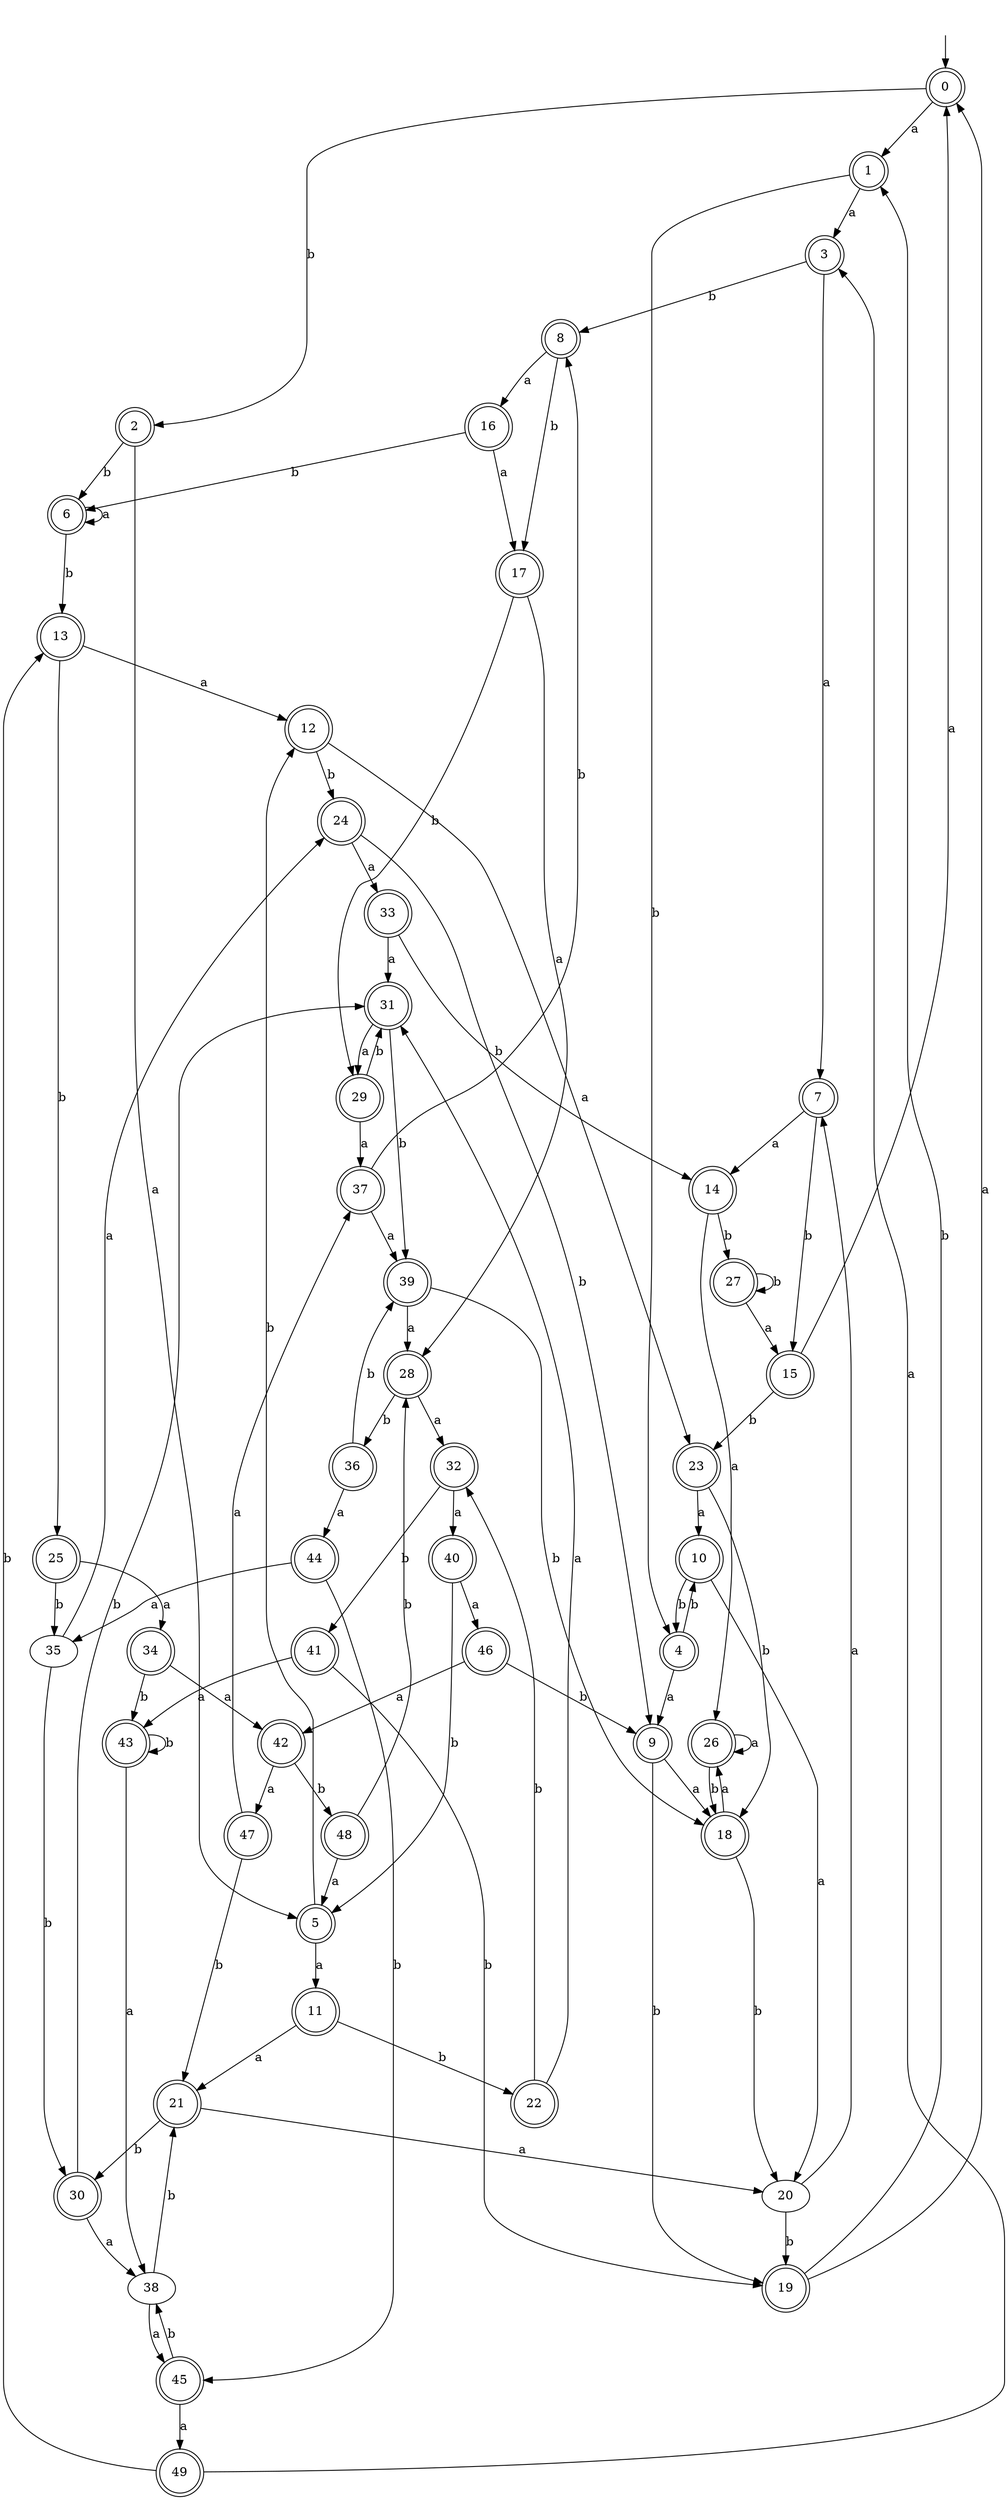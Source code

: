 digraph RandomDFA {
  __start0 [label="", shape=none];
  __start0 -> 0 [label=""];
  0 [shape=circle] [shape=doublecircle]
  0 -> 1 [label="a"]
  0 -> 2 [label="b"]
  1 [shape=doublecircle]
  1 -> 3 [label="a"]
  1 -> 4 [label="b"]
  2 [shape=doublecircle]
  2 -> 5 [label="a"]
  2 -> 6 [label="b"]
  3 [shape=doublecircle]
  3 -> 7 [label="a"]
  3 -> 8 [label="b"]
  4 [shape=doublecircle]
  4 -> 9 [label="a"]
  4 -> 10 [label="b"]
  5 [shape=doublecircle]
  5 -> 11 [label="a"]
  5 -> 12 [label="b"]
  6 [shape=doublecircle]
  6 -> 6 [label="a"]
  6 -> 13 [label="b"]
  7 [shape=doublecircle]
  7 -> 14 [label="a"]
  7 -> 15 [label="b"]
  8 [shape=doublecircle]
  8 -> 16 [label="a"]
  8 -> 17 [label="b"]
  9 [shape=doublecircle]
  9 -> 18 [label="a"]
  9 -> 19 [label="b"]
  10 [shape=doublecircle]
  10 -> 20 [label="a"]
  10 -> 4 [label="b"]
  11 [shape=doublecircle]
  11 -> 21 [label="a"]
  11 -> 22 [label="b"]
  12 [shape=doublecircle]
  12 -> 23 [label="a"]
  12 -> 24 [label="b"]
  13 [shape=doublecircle]
  13 -> 12 [label="a"]
  13 -> 25 [label="b"]
  14 [shape=doublecircle]
  14 -> 26 [label="a"]
  14 -> 27 [label="b"]
  15 [shape=doublecircle]
  15 -> 0 [label="a"]
  15 -> 23 [label="b"]
  16 [shape=doublecircle]
  16 -> 17 [label="a"]
  16 -> 6 [label="b"]
  17 [shape=doublecircle]
  17 -> 28 [label="a"]
  17 -> 29 [label="b"]
  18 [shape=doublecircle]
  18 -> 26 [label="a"]
  18 -> 20 [label="b"]
  19 [shape=doublecircle]
  19 -> 0 [label="a"]
  19 -> 1 [label="b"]
  20
  20 -> 7 [label="a"]
  20 -> 19 [label="b"]
  21 [shape=doublecircle]
  21 -> 20 [label="a"]
  21 -> 30 [label="b"]
  22 [shape=doublecircle]
  22 -> 31 [label="a"]
  22 -> 32 [label="b"]
  23 [shape=doublecircle]
  23 -> 10 [label="a"]
  23 -> 18 [label="b"]
  24 [shape=doublecircle]
  24 -> 33 [label="a"]
  24 -> 9 [label="b"]
  25 [shape=doublecircle]
  25 -> 34 [label="a"]
  25 -> 35 [label="b"]
  26 [shape=doublecircle]
  26 -> 26 [label="a"]
  26 -> 18 [label="b"]
  27 [shape=doublecircle]
  27 -> 15 [label="a"]
  27 -> 27 [label="b"]
  28 [shape=doublecircle]
  28 -> 32 [label="a"]
  28 -> 36 [label="b"]
  29 [shape=doublecircle]
  29 -> 37 [label="a"]
  29 -> 31 [label="b"]
  30 [shape=doublecircle]
  30 -> 38 [label="a"]
  30 -> 31 [label="b"]
  31 [shape=doublecircle]
  31 -> 29 [label="a"]
  31 -> 39 [label="b"]
  32 [shape=doublecircle]
  32 -> 40 [label="a"]
  32 -> 41 [label="b"]
  33 [shape=doublecircle]
  33 -> 31 [label="a"]
  33 -> 14 [label="b"]
  34 [shape=doublecircle]
  34 -> 42 [label="a"]
  34 -> 43 [label="b"]
  35
  35 -> 24 [label="a"]
  35 -> 30 [label="b"]
  36 [shape=doublecircle]
  36 -> 44 [label="a"]
  36 -> 39 [label="b"]
  37 [shape=doublecircle]
  37 -> 39 [label="a"]
  37 -> 8 [label="b"]
  38
  38 -> 45 [label="a"]
  38 -> 21 [label="b"]
  39 [shape=doublecircle]
  39 -> 28 [label="a"]
  39 -> 18 [label="b"]
  40 [shape=doublecircle]
  40 -> 46 [label="a"]
  40 -> 5 [label="b"]
  41 [shape=doublecircle]
  41 -> 43 [label="a"]
  41 -> 19 [label="b"]
  42 [shape=doublecircle]
  42 -> 47 [label="a"]
  42 -> 48 [label="b"]
  43 [shape=doublecircle]
  43 -> 38 [label="a"]
  43 -> 43 [label="b"]
  44 [shape=doublecircle]
  44 -> 35 [label="a"]
  44 -> 45 [label="b"]
  45 [shape=doublecircle]
  45 -> 49 [label="a"]
  45 -> 38 [label="b"]
  46 [shape=doublecircle]
  46 -> 42 [label="a"]
  46 -> 9 [label="b"]
  47 [shape=doublecircle]
  47 -> 37 [label="a"]
  47 -> 21 [label="b"]
  48 [shape=doublecircle]
  48 -> 5 [label="a"]
  48 -> 28 [label="b"]
  49 [shape=doublecircle]
  49 -> 3 [label="a"]
  49 -> 13 [label="b"]
}
